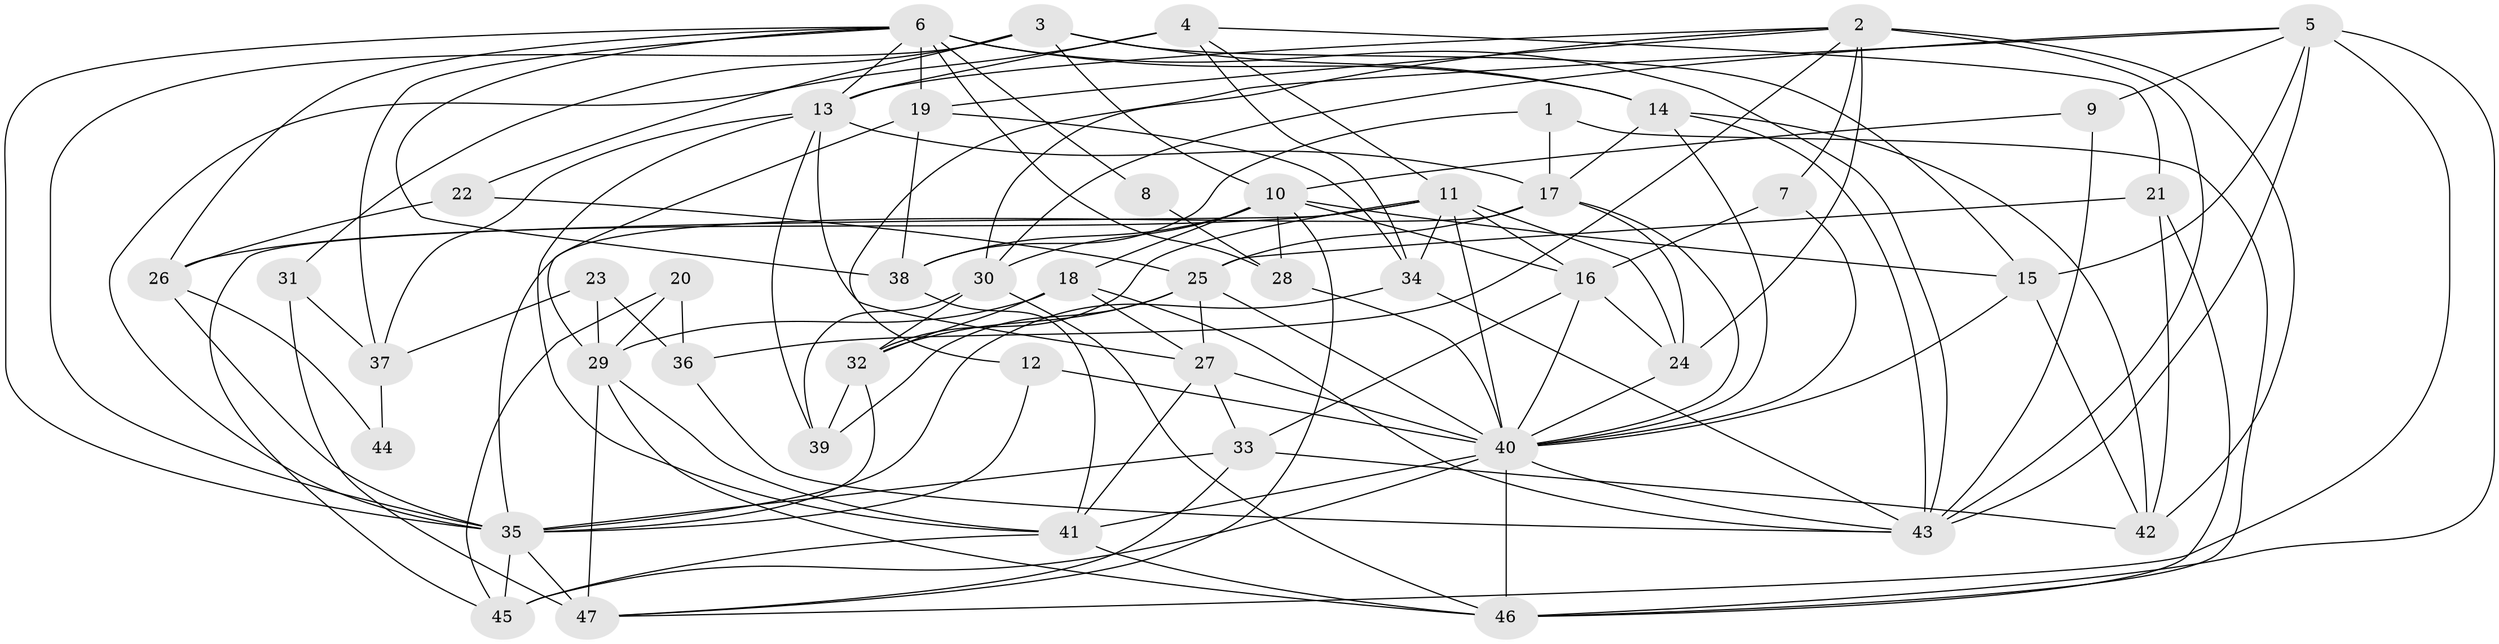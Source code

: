 // original degree distribution, {5: 0.20212765957446807, 3: 0.2978723404255319, 2: 0.09574468085106383, 4: 0.2978723404255319, 7: 0.031914893617021274, 6: 0.05319148936170213, 8: 0.02127659574468085}
// Generated by graph-tools (version 1.1) at 2025/26/03/09/25 03:26:17]
// undirected, 47 vertices, 133 edges
graph export_dot {
graph [start="1"]
  node [color=gray90,style=filled];
  1;
  2;
  3;
  4;
  5;
  6;
  7;
  8;
  9;
  10;
  11;
  12;
  13;
  14;
  15;
  16;
  17;
  18;
  19;
  20;
  21;
  22;
  23;
  24;
  25;
  26;
  27;
  28;
  29;
  30;
  31;
  32;
  33;
  34;
  35;
  36;
  37;
  38;
  39;
  40;
  41;
  42;
  43;
  44;
  45;
  46;
  47;
  1 -- 17 [weight=1.0];
  1 -- 38 [weight=1.0];
  1 -- 46 [weight=1.0];
  2 -- 7 [weight=1.0];
  2 -- 13 [weight=1.0];
  2 -- 19 [weight=1.0];
  2 -- 24 [weight=1.0];
  2 -- 30 [weight=1.0];
  2 -- 36 [weight=1.0];
  2 -- 42 [weight=1.0];
  2 -- 43 [weight=1.0];
  3 -- 10 [weight=1.0];
  3 -- 14 [weight=1.0];
  3 -- 15 [weight=1.0];
  3 -- 22 [weight=1.0];
  3 -- 31 [weight=1.0];
  3 -- 35 [weight=1.0];
  4 -- 11 [weight=1.0];
  4 -- 13 [weight=1.0];
  4 -- 21 [weight=2.0];
  4 -- 34 [weight=1.0];
  4 -- 35 [weight=1.0];
  5 -- 9 [weight=1.0];
  5 -- 12 [weight=1.0];
  5 -- 15 [weight=1.0];
  5 -- 30 [weight=1.0];
  5 -- 43 [weight=1.0];
  5 -- 46 [weight=1.0];
  5 -- 47 [weight=1.0];
  6 -- 8 [weight=1.0];
  6 -- 13 [weight=1.0];
  6 -- 14 [weight=1.0];
  6 -- 19 [weight=2.0];
  6 -- 26 [weight=1.0];
  6 -- 28 [weight=1.0];
  6 -- 35 [weight=1.0];
  6 -- 37 [weight=1.0];
  6 -- 38 [weight=1.0];
  6 -- 43 [weight=1.0];
  7 -- 16 [weight=1.0];
  7 -- 40 [weight=1.0];
  8 -- 28 [weight=2.0];
  9 -- 10 [weight=1.0];
  9 -- 43 [weight=1.0];
  10 -- 15 [weight=1.0];
  10 -- 16 [weight=1.0];
  10 -- 18 [weight=1.0];
  10 -- 28 [weight=1.0];
  10 -- 30 [weight=1.0];
  10 -- 38 [weight=1.0];
  10 -- 47 [weight=1.0];
  11 -- 16 [weight=1.0];
  11 -- 24 [weight=1.0];
  11 -- 26 [weight=1.0];
  11 -- 32 [weight=1.0];
  11 -- 34 [weight=1.0];
  11 -- 40 [weight=1.0];
  11 -- 45 [weight=1.0];
  12 -- 35 [weight=1.0];
  12 -- 40 [weight=1.0];
  13 -- 17 [weight=1.0];
  13 -- 27 [weight=1.0];
  13 -- 37 [weight=1.0];
  13 -- 39 [weight=1.0];
  13 -- 41 [weight=1.0];
  14 -- 17 [weight=1.0];
  14 -- 40 [weight=1.0];
  14 -- 42 [weight=1.0];
  14 -- 43 [weight=1.0];
  15 -- 40 [weight=1.0];
  15 -- 42 [weight=1.0];
  16 -- 24 [weight=1.0];
  16 -- 33 [weight=1.0];
  16 -- 40 [weight=1.0];
  17 -- 24 [weight=1.0];
  17 -- 25 [weight=1.0];
  17 -- 35 [weight=1.0];
  17 -- 40 [weight=1.0];
  18 -- 27 [weight=1.0];
  18 -- 29 [weight=1.0];
  18 -- 32 [weight=1.0];
  18 -- 43 [weight=1.0];
  19 -- 29 [weight=1.0];
  19 -- 34 [weight=1.0];
  19 -- 38 [weight=1.0];
  20 -- 29 [weight=1.0];
  20 -- 36 [weight=1.0];
  20 -- 45 [weight=1.0];
  21 -- 25 [weight=1.0];
  21 -- 42 [weight=1.0];
  21 -- 46 [weight=1.0];
  22 -- 25 [weight=1.0];
  22 -- 26 [weight=1.0];
  23 -- 29 [weight=1.0];
  23 -- 36 [weight=1.0];
  23 -- 37 [weight=1.0];
  24 -- 40 [weight=1.0];
  25 -- 27 [weight=1.0];
  25 -- 32 [weight=1.0];
  25 -- 39 [weight=1.0];
  25 -- 40 [weight=1.0];
  26 -- 35 [weight=1.0];
  26 -- 44 [weight=1.0];
  27 -- 33 [weight=1.0];
  27 -- 40 [weight=1.0];
  27 -- 41 [weight=1.0];
  28 -- 40 [weight=1.0];
  29 -- 41 [weight=1.0];
  29 -- 46 [weight=1.0];
  29 -- 47 [weight=1.0];
  30 -- 32 [weight=1.0];
  30 -- 39 [weight=1.0];
  30 -- 46 [weight=1.0];
  31 -- 37 [weight=1.0];
  31 -- 47 [weight=2.0];
  32 -- 35 [weight=1.0];
  32 -- 39 [weight=1.0];
  33 -- 35 [weight=1.0];
  33 -- 42 [weight=1.0];
  33 -- 47 [weight=1.0];
  34 -- 35 [weight=1.0];
  34 -- 43 [weight=1.0];
  35 -- 45 [weight=1.0];
  35 -- 47 [weight=1.0];
  36 -- 43 [weight=1.0];
  37 -- 44 [weight=1.0];
  38 -- 41 [weight=1.0];
  40 -- 41 [weight=1.0];
  40 -- 43 [weight=1.0];
  40 -- 45 [weight=1.0];
  40 -- 46 [weight=1.0];
  41 -- 45 [weight=1.0];
  41 -- 46 [weight=1.0];
}
